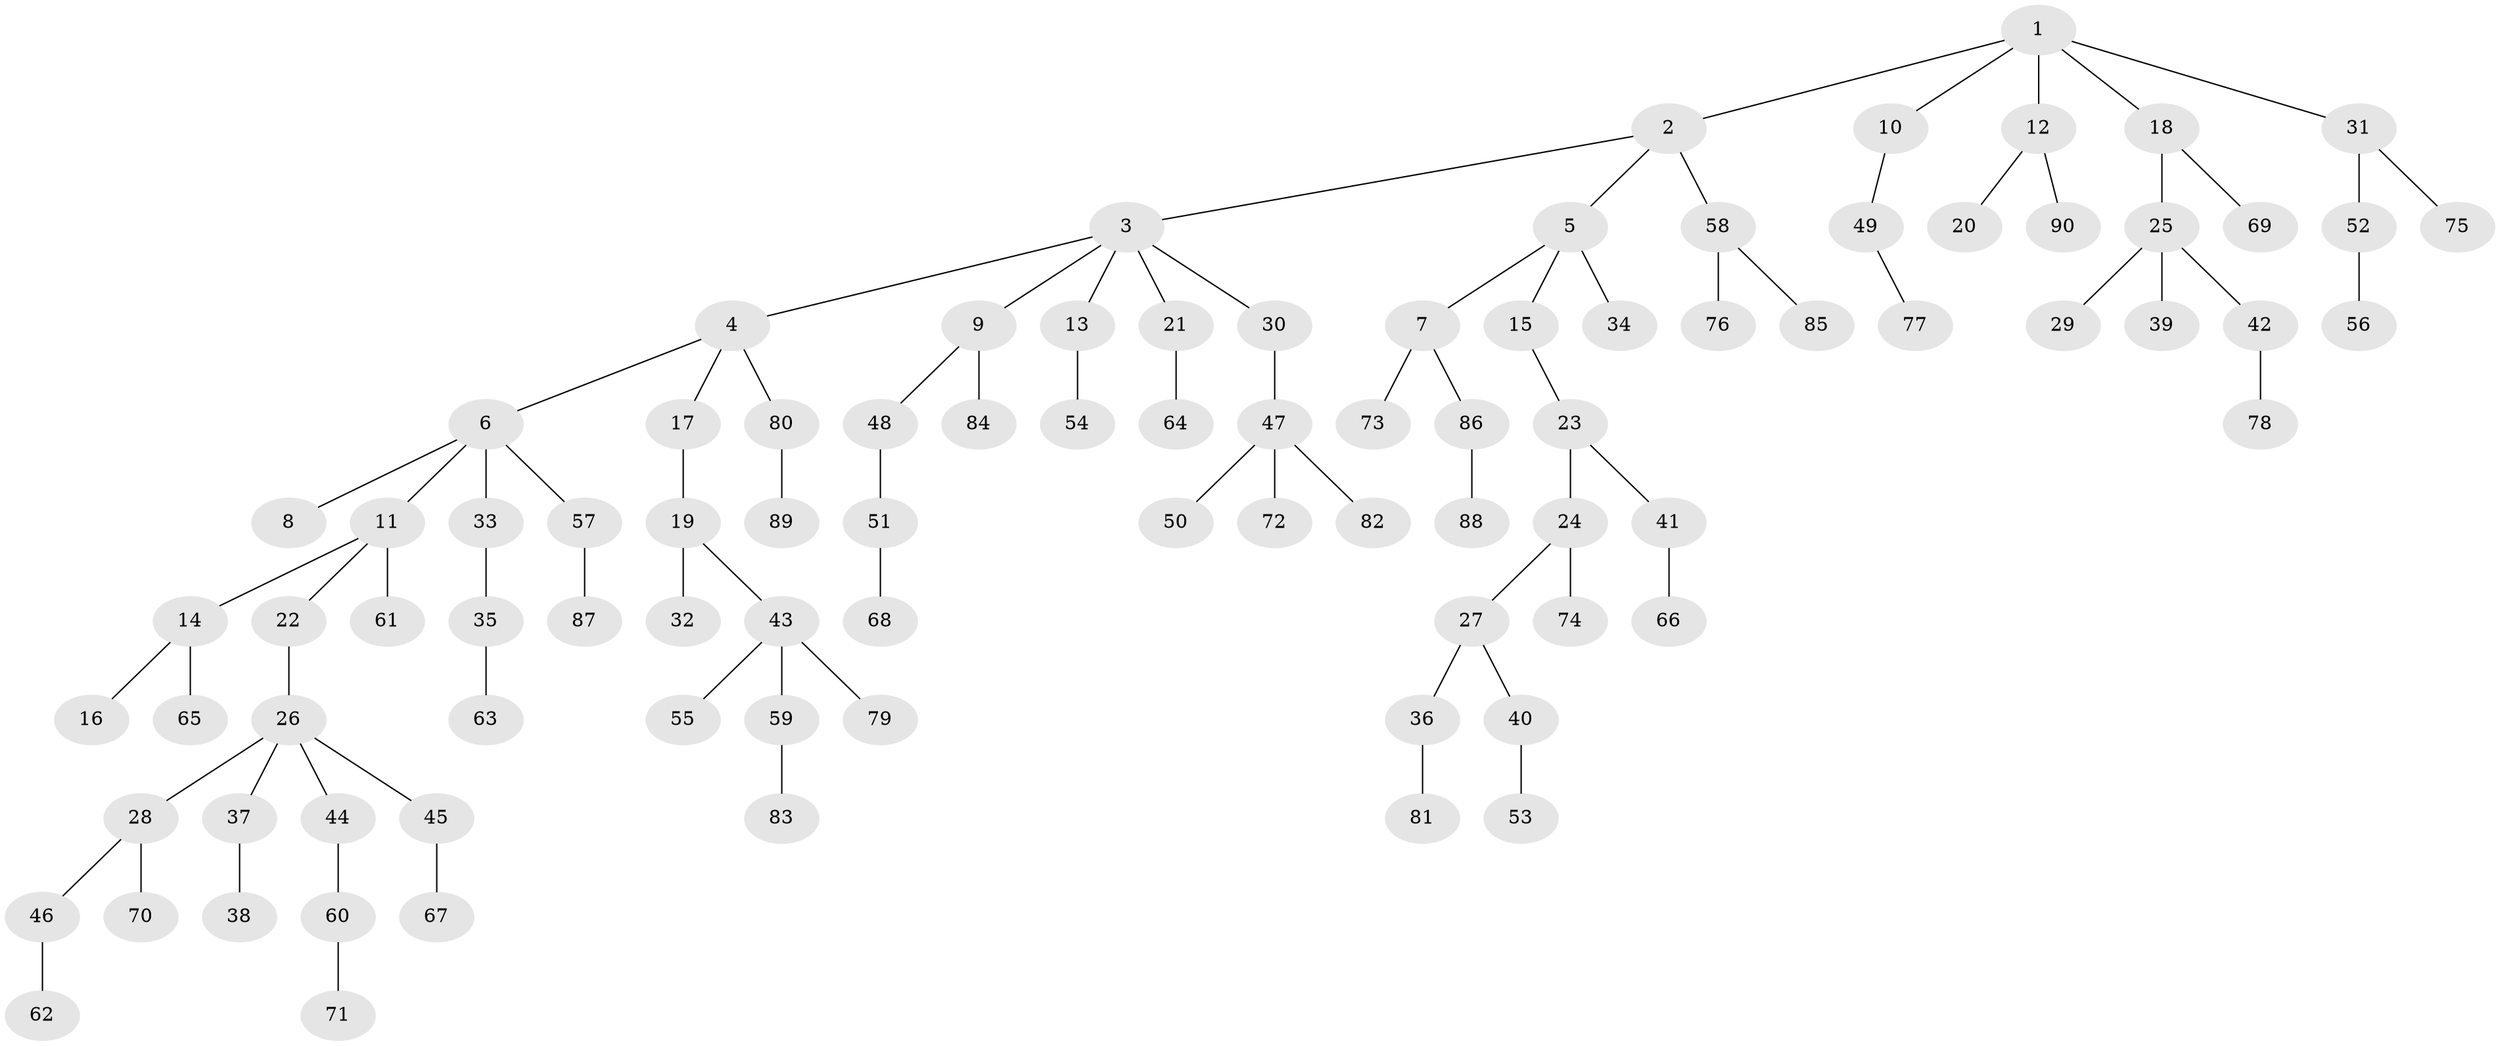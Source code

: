 // Generated by graph-tools (version 1.1) at 2025/53/03/09/25 04:53:05]
// undirected, 90 vertices, 89 edges
graph export_dot {
graph [start="1"]
  node [color=gray90,style=filled];
  1;
  2;
  3;
  4;
  5;
  6;
  7;
  8;
  9;
  10;
  11;
  12;
  13;
  14;
  15;
  16;
  17;
  18;
  19;
  20;
  21;
  22;
  23;
  24;
  25;
  26;
  27;
  28;
  29;
  30;
  31;
  32;
  33;
  34;
  35;
  36;
  37;
  38;
  39;
  40;
  41;
  42;
  43;
  44;
  45;
  46;
  47;
  48;
  49;
  50;
  51;
  52;
  53;
  54;
  55;
  56;
  57;
  58;
  59;
  60;
  61;
  62;
  63;
  64;
  65;
  66;
  67;
  68;
  69;
  70;
  71;
  72;
  73;
  74;
  75;
  76;
  77;
  78;
  79;
  80;
  81;
  82;
  83;
  84;
  85;
  86;
  87;
  88;
  89;
  90;
  1 -- 2;
  1 -- 10;
  1 -- 12;
  1 -- 18;
  1 -- 31;
  2 -- 3;
  2 -- 5;
  2 -- 58;
  3 -- 4;
  3 -- 9;
  3 -- 13;
  3 -- 21;
  3 -- 30;
  4 -- 6;
  4 -- 17;
  4 -- 80;
  5 -- 7;
  5 -- 15;
  5 -- 34;
  6 -- 8;
  6 -- 11;
  6 -- 33;
  6 -- 57;
  7 -- 73;
  7 -- 86;
  9 -- 48;
  9 -- 84;
  10 -- 49;
  11 -- 14;
  11 -- 22;
  11 -- 61;
  12 -- 20;
  12 -- 90;
  13 -- 54;
  14 -- 16;
  14 -- 65;
  15 -- 23;
  17 -- 19;
  18 -- 25;
  18 -- 69;
  19 -- 32;
  19 -- 43;
  21 -- 64;
  22 -- 26;
  23 -- 24;
  23 -- 41;
  24 -- 27;
  24 -- 74;
  25 -- 29;
  25 -- 39;
  25 -- 42;
  26 -- 28;
  26 -- 37;
  26 -- 44;
  26 -- 45;
  27 -- 36;
  27 -- 40;
  28 -- 46;
  28 -- 70;
  30 -- 47;
  31 -- 52;
  31 -- 75;
  33 -- 35;
  35 -- 63;
  36 -- 81;
  37 -- 38;
  40 -- 53;
  41 -- 66;
  42 -- 78;
  43 -- 55;
  43 -- 59;
  43 -- 79;
  44 -- 60;
  45 -- 67;
  46 -- 62;
  47 -- 50;
  47 -- 72;
  47 -- 82;
  48 -- 51;
  49 -- 77;
  51 -- 68;
  52 -- 56;
  57 -- 87;
  58 -- 76;
  58 -- 85;
  59 -- 83;
  60 -- 71;
  80 -- 89;
  86 -- 88;
}
